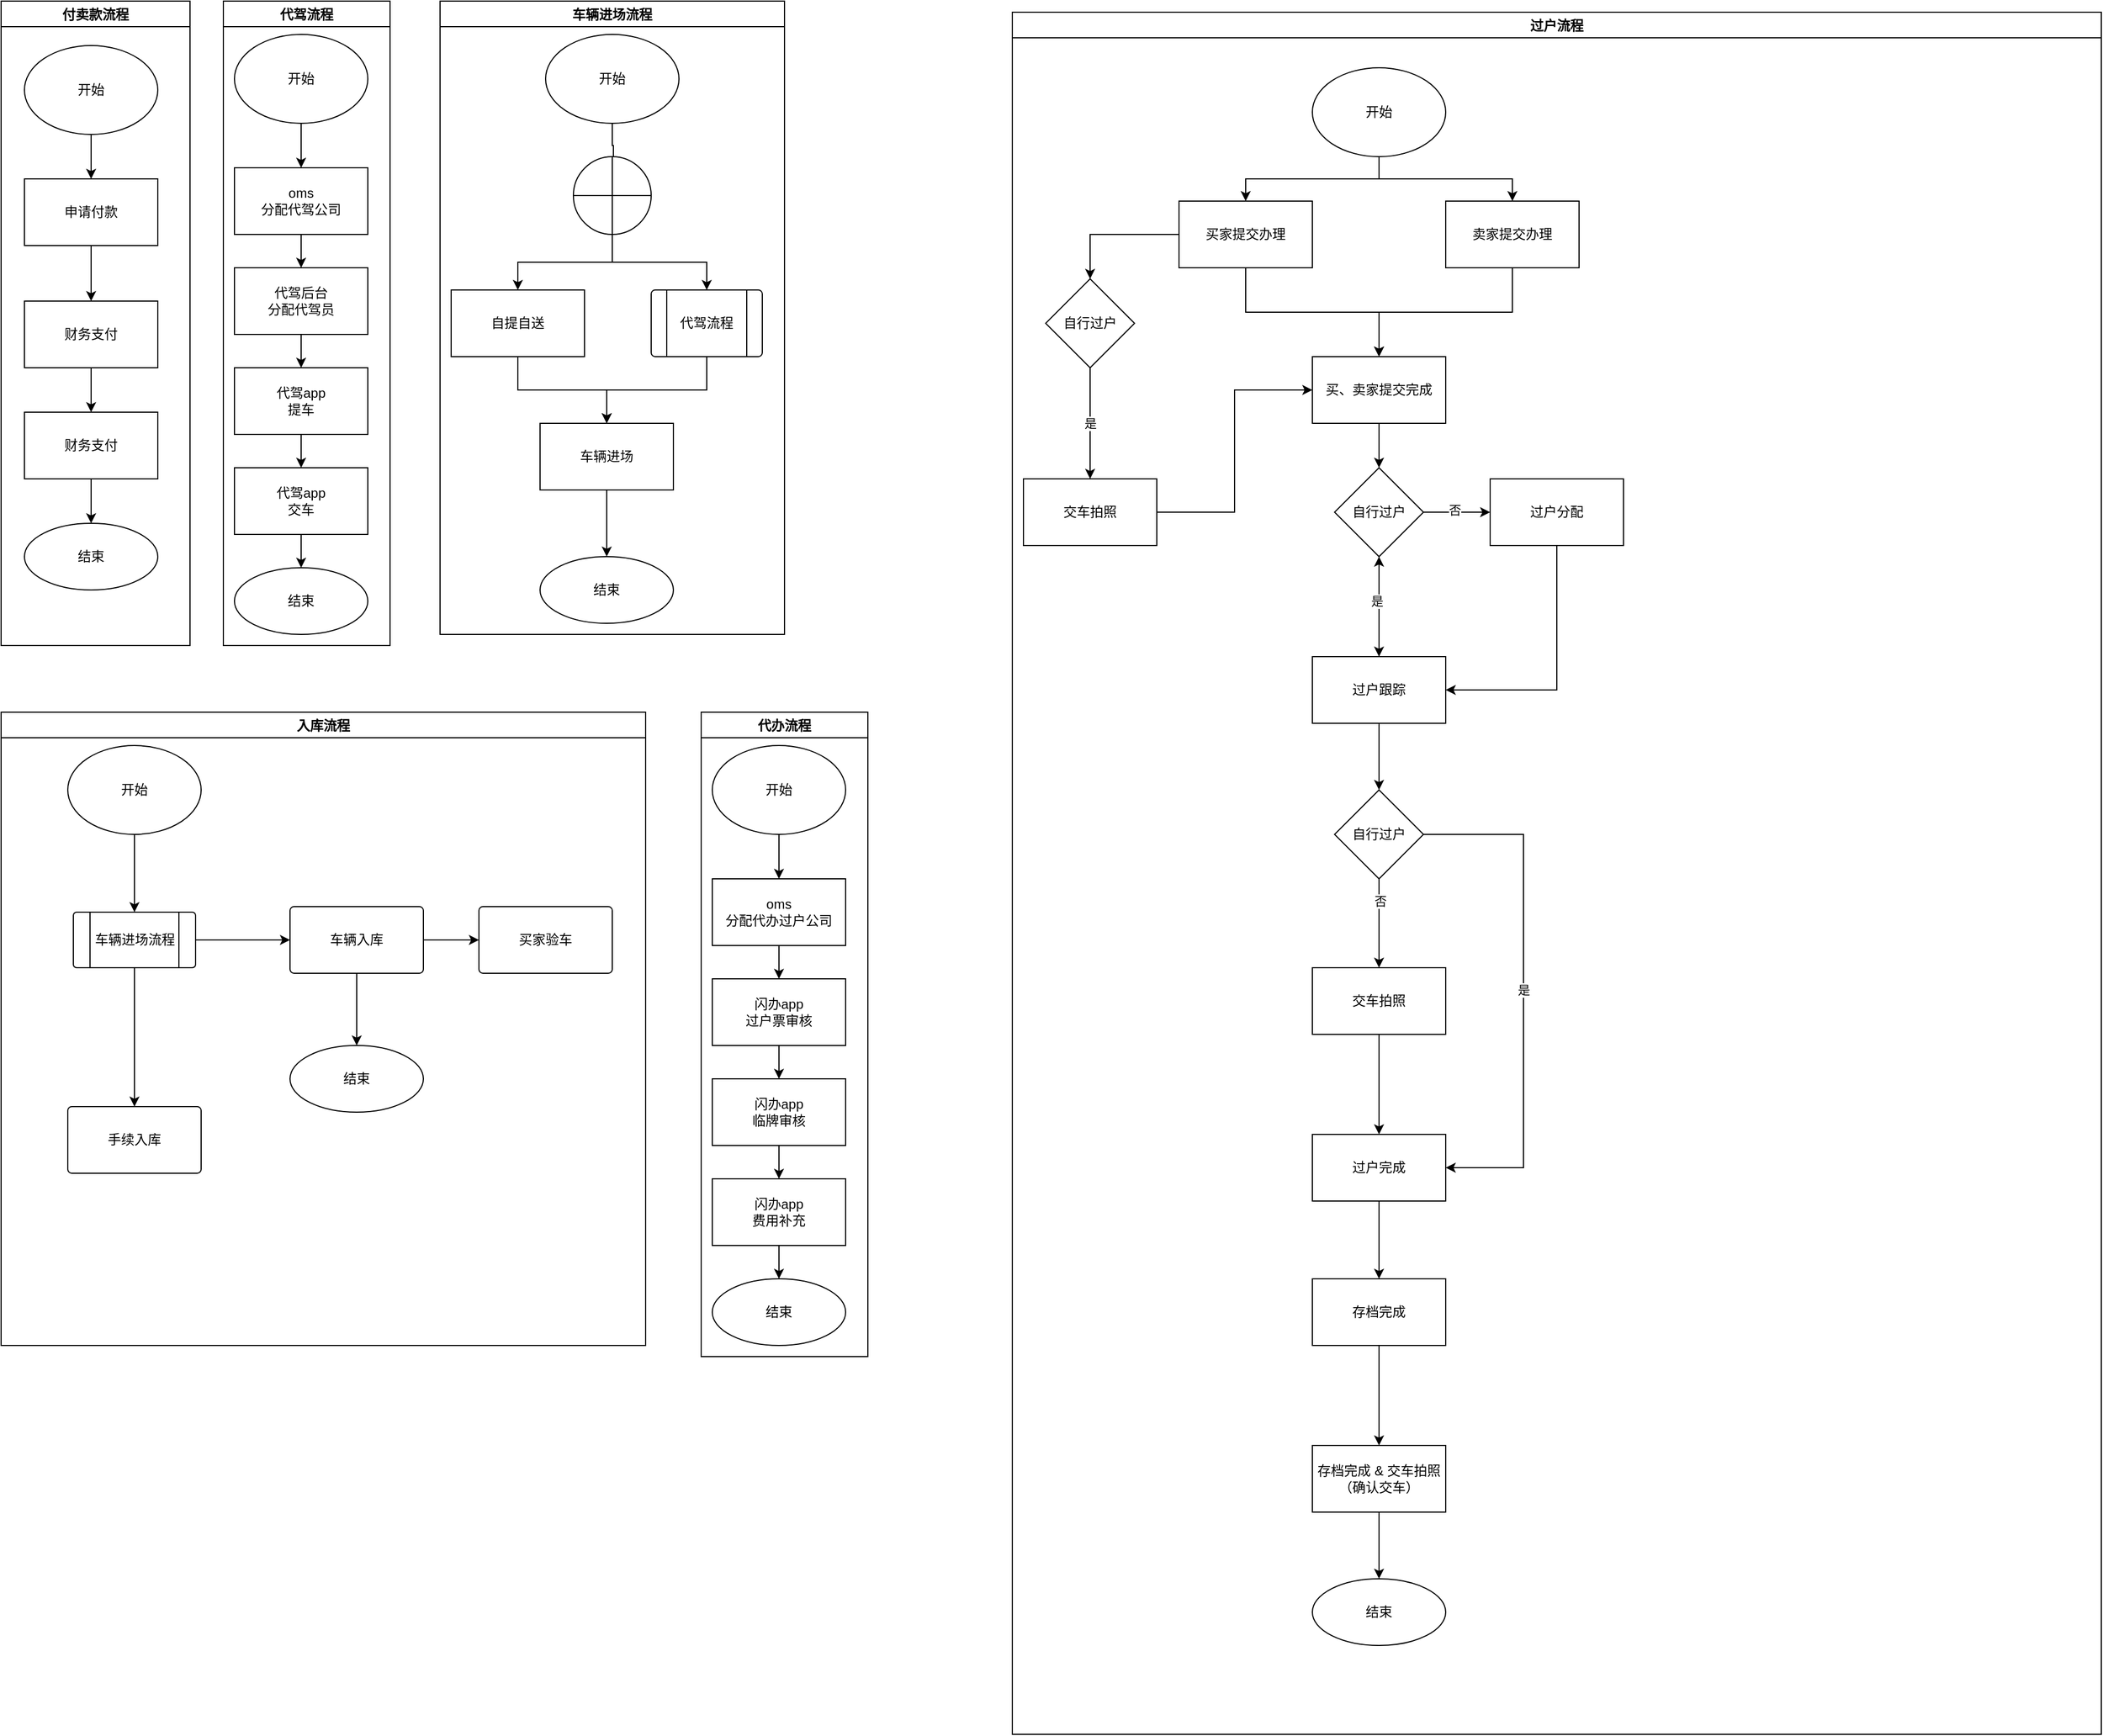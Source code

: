 <mxfile version="20.5.1" type="github">
  <diagram id="LMwuPY2iV8CUSOwi6vbU" name="Page-1">
    <mxGraphModel dx="1455" dy="942" grid="1" gridSize="10" guides="1" tooltips="1" connect="1" arrows="1" fold="1" page="1" pageScale="1" pageWidth="850" pageHeight="1100" math="0" shadow="0">
      <root>
        <mxCell id="0" />
        <mxCell id="1" parent="0" />
        <mxCell id="fwDDHEDy0muOu9YzreqG-1" value="付卖款流程" style="swimlane;" vertex="1" parent="1">
          <mxGeometry x="30" y="30" width="170" height="580" as="geometry" />
        </mxCell>
        <mxCell id="fwDDHEDy0muOu9YzreqG-6" style="edgeStyle=orthogonalEdgeStyle;rounded=0;orthogonalLoop=1;jettySize=auto;html=1;" edge="1" parent="fwDDHEDy0muOu9YzreqG-1" source="fwDDHEDy0muOu9YzreqG-2" target="fwDDHEDy0muOu9YzreqG-3">
          <mxGeometry relative="1" as="geometry" />
        </mxCell>
        <mxCell id="fwDDHEDy0muOu9YzreqG-2" value="开始" style="ellipse;whiteSpace=wrap;html=1;" vertex="1" parent="fwDDHEDy0muOu9YzreqG-1">
          <mxGeometry x="21" y="40" width="120" height="80" as="geometry" />
        </mxCell>
        <mxCell id="fwDDHEDy0muOu9YzreqG-7" style="edgeStyle=orthogonalEdgeStyle;rounded=0;orthogonalLoop=1;jettySize=auto;html=1;" edge="1" parent="fwDDHEDy0muOu9YzreqG-1" source="fwDDHEDy0muOu9YzreqG-3" target="fwDDHEDy0muOu9YzreqG-4">
          <mxGeometry relative="1" as="geometry" />
        </mxCell>
        <mxCell id="fwDDHEDy0muOu9YzreqG-3" value="申请付款" style="whiteSpace=wrap;html=1;" vertex="1" parent="fwDDHEDy0muOu9YzreqG-1">
          <mxGeometry x="21" y="160" width="120" height="60" as="geometry" />
        </mxCell>
        <mxCell id="fwDDHEDy0muOu9YzreqG-8" style="edgeStyle=orthogonalEdgeStyle;rounded=0;orthogonalLoop=1;jettySize=auto;html=1;" edge="1" parent="fwDDHEDy0muOu9YzreqG-1" source="fwDDHEDy0muOu9YzreqG-4" target="fwDDHEDy0muOu9YzreqG-5">
          <mxGeometry relative="1" as="geometry" />
        </mxCell>
        <mxCell id="fwDDHEDy0muOu9YzreqG-4" value="财务支付" style="whiteSpace=wrap;html=1;" vertex="1" parent="fwDDHEDy0muOu9YzreqG-1">
          <mxGeometry x="21" y="270" width="120" height="60" as="geometry" />
        </mxCell>
        <mxCell id="fwDDHEDy0muOu9YzreqG-10" value="" style="edgeStyle=orthogonalEdgeStyle;rounded=0;orthogonalLoop=1;jettySize=auto;html=1;" edge="1" parent="fwDDHEDy0muOu9YzreqG-1" source="fwDDHEDy0muOu9YzreqG-5" target="fwDDHEDy0muOu9YzreqG-9">
          <mxGeometry relative="1" as="geometry" />
        </mxCell>
        <mxCell id="fwDDHEDy0muOu9YzreqG-5" value="财务支付" style="whiteSpace=wrap;html=1;" vertex="1" parent="fwDDHEDy0muOu9YzreqG-1">
          <mxGeometry x="21" y="370" width="120" height="60" as="geometry" />
        </mxCell>
        <mxCell id="fwDDHEDy0muOu9YzreqG-9" value="结束" style="ellipse;whiteSpace=wrap;html=1;" vertex="1" parent="fwDDHEDy0muOu9YzreqG-1">
          <mxGeometry x="21" y="470" width="120" height="60" as="geometry" />
        </mxCell>
        <mxCell id="fwDDHEDy0muOu9YzreqG-11" value="代驾流程" style="swimlane;" vertex="1" parent="1">
          <mxGeometry x="230" y="30" width="150" height="580" as="geometry" />
        </mxCell>
        <mxCell id="fwDDHEDy0muOu9YzreqG-22" style="edgeStyle=orthogonalEdgeStyle;rounded=0;orthogonalLoop=1;jettySize=auto;html=1;entryX=0.5;entryY=0;entryDx=0;entryDy=0;" edge="1" parent="fwDDHEDy0muOu9YzreqG-11" source="fwDDHEDy0muOu9YzreqG-12" target="fwDDHEDy0muOu9YzreqG-13">
          <mxGeometry relative="1" as="geometry" />
        </mxCell>
        <mxCell id="fwDDHEDy0muOu9YzreqG-12" value="开始" style="ellipse;whiteSpace=wrap;html=1;" vertex="1" parent="fwDDHEDy0muOu9YzreqG-11">
          <mxGeometry x="10" y="30" width="120" height="80" as="geometry" />
        </mxCell>
        <mxCell id="fwDDHEDy0muOu9YzreqG-23" style="edgeStyle=orthogonalEdgeStyle;rounded=0;orthogonalLoop=1;jettySize=auto;html=1;" edge="1" parent="fwDDHEDy0muOu9YzreqG-11" source="fwDDHEDy0muOu9YzreqG-13" target="fwDDHEDy0muOu9YzreqG-14">
          <mxGeometry relative="1" as="geometry" />
        </mxCell>
        <mxCell id="fwDDHEDy0muOu9YzreqG-13" value="oms&lt;br&gt;&lt;div&gt;分配代驾公司&lt;/div&gt;" style="whiteSpace=wrap;html=1;" vertex="1" parent="fwDDHEDy0muOu9YzreqG-11">
          <mxGeometry x="10" y="150" width="120" height="60" as="geometry" />
        </mxCell>
        <mxCell id="fwDDHEDy0muOu9YzreqG-24" style="edgeStyle=orthogonalEdgeStyle;rounded=0;orthogonalLoop=1;jettySize=auto;html=1;" edge="1" parent="fwDDHEDy0muOu9YzreqG-11" source="fwDDHEDy0muOu9YzreqG-14" target="fwDDHEDy0muOu9YzreqG-15">
          <mxGeometry relative="1" as="geometry" />
        </mxCell>
        <mxCell id="fwDDHEDy0muOu9YzreqG-14" value="&lt;div&gt;代驾后台&lt;/div&gt;&lt;div&gt;分配代驾员&lt;br&gt;&lt;/div&gt;" style="whiteSpace=wrap;html=1;" vertex="1" parent="fwDDHEDy0muOu9YzreqG-11">
          <mxGeometry x="10" y="240" width="120" height="60" as="geometry" />
        </mxCell>
        <mxCell id="fwDDHEDy0muOu9YzreqG-25" style="edgeStyle=orthogonalEdgeStyle;rounded=0;orthogonalLoop=1;jettySize=auto;html=1;" edge="1" parent="fwDDHEDy0muOu9YzreqG-11" source="fwDDHEDy0muOu9YzreqG-15" target="fwDDHEDy0muOu9YzreqG-21">
          <mxGeometry relative="1" as="geometry" />
        </mxCell>
        <mxCell id="fwDDHEDy0muOu9YzreqG-15" value="&lt;div&gt;代驾app&lt;/div&gt;&lt;div&gt;提车&lt;br&gt;&lt;/div&gt;" style="whiteSpace=wrap;html=1;" vertex="1" parent="fwDDHEDy0muOu9YzreqG-11">
          <mxGeometry x="10" y="330" width="120" height="60" as="geometry" />
        </mxCell>
        <mxCell id="fwDDHEDy0muOu9YzreqG-21" value="&lt;div&gt;代驾app&lt;/div&gt;&lt;div&gt;交车&lt;br&gt;&lt;/div&gt;" style="whiteSpace=wrap;html=1;" vertex="1" parent="fwDDHEDy0muOu9YzreqG-11">
          <mxGeometry x="10" y="420" width="120" height="60" as="geometry" />
        </mxCell>
        <mxCell id="fwDDHEDy0muOu9YzreqG-26" value="结束" style="ellipse;whiteSpace=wrap;html=1;" vertex="1" parent="fwDDHEDy0muOu9YzreqG-11">
          <mxGeometry x="10" y="510" width="120" height="60" as="geometry" />
        </mxCell>
        <mxCell id="fwDDHEDy0muOu9YzreqG-27" value="" style="edgeStyle=orthogonalEdgeStyle;rounded=0;orthogonalLoop=1;jettySize=auto;html=1;" edge="1" parent="fwDDHEDy0muOu9YzreqG-11" source="fwDDHEDy0muOu9YzreqG-21" target="fwDDHEDy0muOu9YzreqG-26">
          <mxGeometry relative="1" as="geometry" />
        </mxCell>
        <mxCell id="fwDDHEDy0muOu9YzreqG-28" value="代办流程" style="swimlane;" vertex="1" parent="1">
          <mxGeometry x="660" y="670" width="150" height="580" as="geometry" />
        </mxCell>
        <mxCell id="fwDDHEDy0muOu9YzreqG-29" style="edgeStyle=orthogonalEdgeStyle;rounded=0;orthogonalLoop=1;jettySize=auto;html=1;entryX=0.5;entryY=0;entryDx=0;entryDy=0;" edge="1" parent="fwDDHEDy0muOu9YzreqG-28" source="fwDDHEDy0muOu9YzreqG-30" target="fwDDHEDy0muOu9YzreqG-32">
          <mxGeometry relative="1" as="geometry" />
        </mxCell>
        <mxCell id="fwDDHEDy0muOu9YzreqG-30" value="开始" style="ellipse;whiteSpace=wrap;html=1;" vertex="1" parent="fwDDHEDy0muOu9YzreqG-28">
          <mxGeometry x="10" y="30" width="120" height="80" as="geometry" />
        </mxCell>
        <mxCell id="fwDDHEDy0muOu9YzreqG-31" style="edgeStyle=orthogonalEdgeStyle;rounded=0;orthogonalLoop=1;jettySize=auto;html=1;" edge="1" parent="fwDDHEDy0muOu9YzreqG-28" source="fwDDHEDy0muOu9YzreqG-32" target="fwDDHEDy0muOu9YzreqG-34">
          <mxGeometry relative="1" as="geometry" />
        </mxCell>
        <mxCell id="fwDDHEDy0muOu9YzreqG-32" value="oms&lt;br&gt;&lt;div&gt;分配代办过户公司&lt;/div&gt;" style="whiteSpace=wrap;html=1;" vertex="1" parent="fwDDHEDy0muOu9YzreqG-28">
          <mxGeometry x="10" y="150" width="120" height="60" as="geometry" />
        </mxCell>
        <mxCell id="fwDDHEDy0muOu9YzreqG-33" style="edgeStyle=orthogonalEdgeStyle;rounded=0;orthogonalLoop=1;jettySize=auto;html=1;" edge="1" parent="fwDDHEDy0muOu9YzreqG-28" source="fwDDHEDy0muOu9YzreqG-34" target="fwDDHEDy0muOu9YzreqG-36">
          <mxGeometry relative="1" as="geometry" />
        </mxCell>
        <mxCell id="fwDDHEDy0muOu9YzreqG-34" value="&lt;div&gt;闪办app&lt;/div&gt;&lt;div&gt;过户票审核&lt;br&gt;&lt;/div&gt;" style="whiteSpace=wrap;html=1;" vertex="1" parent="fwDDHEDy0muOu9YzreqG-28">
          <mxGeometry x="10" y="240" width="120" height="60" as="geometry" />
        </mxCell>
        <mxCell id="fwDDHEDy0muOu9YzreqG-35" style="edgeStyle=orthogonalEdgeStyle;rounded=0;orthogonalLoop=1;jettySize=auto;html=1;" edge="1" parent="fwDDHEDy0muOu9YzreqG-28" source="fwDDHEDy0muOu9YzreqG-36" target="fwDDHEDy0muOu9YzreqG-37">
          <mxGeometry relative="1" as="geometry" />
        </mxCell>
        <mxCell id="fwDDHEDy0muOu9YzreqG-36" value="&lt;div&gt;闪办app&lt;/div&gt;&lt;div&gt;临牌审核&lt;br&gt;&lt;/div&gt;" style="whiteSpace=wrap;html=1;" vertex="1" parent="fwDDHEDy0muOu9YzreqG-28">
          <mxGeometry x="10" y="330" width="120" height="60" as="geometry" />
        </mxCell>
        <mxCell id="fwDDHEDy0muOu9YzreqG-37" value="&lt;div&gt;闪办app&lt;/div&gt;&lt;div&gt;费用补充&lt;br&gt;&lt;/div&gt;" style="whiteSpace=wrap;html=1;" vertex="1" parent="fwDDHEDy0muOu9YzreqG-28">
          <mxGeometry x="10" y="420" width="120" height="60" as="geometry" />
        </mxCell>
        <mxCell id="fwDDHEDy0muOu9YzreqG-38" value="结束" style="ellipse;whiteSpace=wrap;html=1;" vertex="1" parent="fwDDHEDy0muOu9YzreqG-28">
          <mxGeometry x="10" y="510" width="120" height="60" as="geometry" />
        </mxCell>
        <mxCell id="fwDDHEDy0muOu9YzreqG-39" value="" style="edgeStyle=orthogonalEdgeStyle;rounded=0;orthogonalLoop=1;jettySize=auto;html=1;" edge="1" parent="fwDDHEDy0muOu9YzreqG-28" source="fwDDHEDy0muOu9YzreqG-37" target="fwDDHEDy0muOu9YzreqG-38">
          <mxGeometry relative="1" as="geometry" />
        </mxCell>
        <mxCell id="fwDDHEDy0muOu9YzreqG-40" value="车辆进场流程" style="swimlane;" vertex="1" parent="1">
          <mxGeometry x="425" y="30" width="310" height="570" as="geometry" />
        </mxCell>
        <mxCell id="fwDDHEDy0muOu9YzreqG-45" style="edgeStyle=orthogonalEdgeStyle;rounded=0;orthogonalLoop=1;jettySize=auto;html=1;entryX=0.514;entryY=0.157;entryDx=0;entryDy=0;entryPerimeter=0;" edge="1" parent="fwDDHEDy0muOu9YzreqG-40" source="fwDDHEDy0muOu9YzreqG-43" target="fwDDHEDy0muOu9YzreqG-44">
          <mxGeometry relative="1" as="geometry" />
        </mxCell>
        <mxCell id="fwDDHEDy0muOu9YzreqG-43" value="开始" style="ellipse;whiteSpace=wrap;html=1;" vertex="1" parent="fwDDHEDy0muOu9YzreqG-40">
          <mxGeometry x="95" y="30" width="120" height="80" as="geometry" />
        </mxCell>
        <mxCell id="fwDDHEDy0muOu9YzreqG-47" style="edgeStyle=orthogonalEdgeStyle;rounded=0;orthogonalLoop=1;jettySize=auto;html=1;entryX=0.5;entryY=0;entryDx=0;entryDy=0;" edge="1" parent="fwDDHEDy0muOu9YzreqG-40" source="fwDDHEDy0muOu9YzreqG-44" target="fwDDHEDy0muOu9YzreqG-46">
          <mxGeometry relative="1" as="geometry" />
        </mxCell>
        <mxCell id="fwDDHEDy0muOu9YzreqG-49" style="edgeStyle=orthogonalEdgeStyle;rounded=0;orthogonalLoop=1;jettySize=auto;html=1;" edge="1" parent="fwDDHEDy0muOu9YzreqG-40" source="fwDDHEDy0muOu9YzreqG-44" target="fwDDHEDy0muOu9YzreqG-48">
          <mxGeometry relative="1" as="geometry" />
        </mxCell>
        <mxCell id="fwDDHEDy0muOu9YzreqG-44" value="" style="verticalLabelPosition=bottom;verticalAlign=top;html=1;shape=mxgraph.flowchart.summing_function;" vertex="1" parent="fwDDHEDy0muOu9YzreqG-40">
          <mxGeometry x="120" y="140" width="70" height="70" as="geometry" />
        </mxCell>
        <mxCell id="fwDDHEDy0muOu9YzreqG-51" style="edgeStyle=orthogonalEdgeStyle;rounded=0;orthogonalLoop=1;jettySize=auto;html=1;" edge="1" parent="fwDDHEDy0muOu9YzreqG-40" source="fwDDHEDy0muOu9YzreqG-46" target="fwDDHEDy0muOu9YzreqG-50">
          <mxGeometry relative="1" as="geometry" />
        </mxCell>
        <mxCell id="fwDDHEDy0muOu9YzreqG-46" value="自提自送" style="whiteSpace=wrap;html=1;verticalAlign=middle;" vertex="1" parent="fwDDHEDy0muOu9YzreqG-40">
          <mxGeometry x="10" y="260" width="120" height="60" as="geometry" />
        </mxCell>
        <mxCell id="fwDDHEDy0muOu9YzreqG-52" style="edgeStyle=orthogonalEdgeStyle;rounded=0;orthogonalLoop=1;jettySize=auto;html=1;" edge="1" parent="fwDDHEDy0muOu9YzreqG-40" source="fwDDHEDy0muOu9YzreqG-48" target="fwDDHEDy0muOu9YzreqG-50">
          <mxGeometry relative="1" as="geometry" />
        </mxCell>
        <mxCell id="fwDDHEDy0muOu9YzreqG-48" value="代驾流程" style="verticalLabelPosition=middle;verticalAlign=middle;html=1;shape=process;whiteSpace=wrap;rounded=1;size=0.14;arcSize=6;labelPosition=center;align=center;" vertex="1" parent="fwDDHEDy0muOu9YzreqG-40">
          <mxGeometry x="190" y="260" width="100" height="60" as="geometry" />
        </mxCell>
        <mxCell id="fwDDHEDy0muOu9YzreqG-54" style="edgeStyle=orthogonalEdgeStyle;rounded=0;orthogonalLoop=1;jettySize=auto;html=1;" edge="1" parent="fwDDHEDy0muOu9YzreqG-40" source="fwDDHEDy0muOu9YzreqG-50" target="fwDDHEDy0muOu9YzreqG-53">
          <mxGeometry relative="1" as="geometry" />
        </mxCell>
        <mxCell id="fwDDHEDy0muOu9YzreqG-50" value="车辆进场" style="whiteSpace=wrap;html=1;" vertex="1" parent="fwDDHEDy0muOu9YzreqG-40">
          <mxGeometry x="90" y="380" width="120" height="60" as="geometry" />
        </mxCell>
        <mxCell id="fwDDHEDy0muOu9YzreqG-53" value="结束" style="ellipse;whiteSpace=wrap;html=1;" vertex="1" parent="fwDDHEDy0muOu9YzreqG-40">
          <mxGeometry x="90" y="500" width="120" height="60" as="geometry" />
        </mxCell>
        <mxCell id="fwDDHEDy0muOu9YzreqG-55" value="入库流程" style="swimlane;" vertex="1" parent="1">
          <mxGeometry x="30" y="670" width="580" height="570" as="geometry" />
        </mxCell>
        <mxCell id="fwDDHEDy0muOu9YzreqG-58" style="edgeStyle=orthogonalEdgeStyle;rounded=0;orthogonalLoop=1;jettySize=auto;html=1;" edge="1" parent="fwDDHEDy0muOu9YzreqG-55" source="fwDDHEDy0muOu9YzreqG-56" target="fwDDHEDy0muOu9YzreqG-57">
          <mxGeometry relative="1" as="geometry" />
        </mxCell>
        <mxCell id="fwDDHEDy0muOu9YzreqG-56" value="开始" style="ellipse;whiteSpace=wrap;html=1;" vertex="1" parent="fwDDHEDy0muOu9YzreqG-55">
          <mxGeometry x="60" y="30" width="120" height="80" as="geometry" />
        </mxCell>
        <mxCell id="fwDDHEDy0muOu9YzreqG-57" value="车辆进场流程" style="verticalLabelPosition=middle;verticalAlign=middle;html=1;shape=process;whiteSpace=wrap;rounded=1;size=0.14;arcSize=6;labelPosition=center;align=center;" vertex="1" parent="fwDDHEDy0muOu9YzreqG-55">
          <mxGeometry x="65" y="180" width="110" height="50" as="geometry" />
        </mxCell>
        <mxCell id="fwDDHEDy0muOu9YzreqG-69" value="结束" style="ellipse;whiteSpace=wrap;html=1;rounded=1;arcSize=6;" vertex="1" parent="fwDDHEDy0muOu9YzreqG-55">
          <mxGeometry x="260" y="300" width="120" height="60" as="geometry" />
        </mxCell>
        <mxCell id="fwDDHEDy0muOu9YzreqG-59" value="手续入库" style="whiteSpace=wrap;html=1;rounded=1;arcSize=6;" vertex="1" parent="fwDDHEDy0muOu9YzreqG-55">
          <mxGeometry x="60" y="355" width="120" height="60" as="geometry" />
        </mxCell>
        <mxCell id="fwDDHEDy0muOu9YzreqG-60" value="" style="edgeStyle=orthogonalEdgeStyle;rounded=0;orthogonalLoop=1;jettySize=auto;html=1;" edge="1" parent="fwDDHEDy0muOu9YzreqG-55" source="fwDDHEDy0muOu9YzreqG-57" target="fwDDHEDy0muOu9YzreqG-59">
          <mxGeometry relative="1" as="geometry" />
        </mxCell>
        <mxCell id="fwDDHEDy0muOu9YzreqG-61" value="车辆入库" style="whiteSpace=wrap;html=1;rounded=1;arcSize=6;" vertex="1" parent="fwDDHEDy0muOu9YzreqG-55">
          <mxGeometry x="260" y="175" width="120" height="60" as="geometry" />
        </mxCell>
        <mxCell id="fwDDHEDy0muOu9YzreqG-62" value="" style="edgeStyle=orthogonalEdgeStyle;rounded=0;orthogonalLoop=1;jettySize=auto;html=1;" edge="1" parent="fwDDHEDy0muOu9YzreqG-55" source="fwDDHEDy0muOu9YzreqG-57" target="fwDDHEDy0muOu9YzreqG-61">
          <mxGeometry relative="1" as="geometry" />
        </mxCell>
        <mxCell id="fwDDHEDy0muOu9YzreqG-70" style="edgeStyle=orthogonalEdgeStyle;rounded=0;orthogonalLoop=1;jettySize=auto;html=1;entryX=0.5;entryY=0;entryDx=0;entryDy=0;" edge="1" parent="fwDDHEDy0muOu9YzreqG-55" source="fwDDHEDy0muOu9YzreqG-61" target="fwDDHEDy0muOu9YzreqG-69">
          <mxGeometry relative="1" as="geometry" />
        </mxCell>
        <mxCell id="fwDDHEDy0muOu9YzreqG-63" value="买家验车" style="whiteSpace=wrap;html=1;rounded=1;arcSize=6;" vertex="1" parent="fwDDHEDy0muOu9YzreqG-55">
          <mxGeometry x="430" y="175" width="120" height="60" as="geometry" />
        </mxCell>
        <mxCell id="fwDDHEDy0muOu9YzreqG-64" value="" style="edgeStyle=orthogonalEdgeStyle;rounded=0;orthogonalLoop=1;jettySize=auto;html=1;" edge="1" parent="fwDDHEDy0muOu9YzreqG-55" source="fwDDHEDy0muOu9YzreqG-61" target="fwDDHEDy0muOu9YzreqG-63">
          <mxGeometry relative="1" as="geometry" />
        </mxCell>
        <mxCell id="fwDDHEDy0muOu9YzreqG-71" value="过户流程" style="swimlane;" vertex="1" parent="1">
          <mxGeometry x="940" y="40" width="980" height="1550" as="geometry" />
        </mxCell>
        <mxCell id="fwDDHEDy0muOu9YzreqG-72" value="开始" style="ellipse;whiteSpace=wrap;html=1;" vertex="1" parent="fwDDHEDy0muOu9YzreqG-71">
          <mxGeometry x="270" y="50" width="120" height="80" as="geometry" />
        </mxCell>
        <mxCell id="fwDDHEDy0muOu9YzreqG-73" value="买家提交办理" style="whiteSpace=wrap;html=1;" vertex="1" parent="fwDDHEDy0muOu9YzreqG-71">
          <mxGeometry x="150" y="170" width="120" height="60" as="geometry" />
        </mxCell>
        <mxCell id="fwDDHEDy0muOu9YzreqG-74" value="" style="edgeStyle=orthogonalEdgeStyle;rounded=0;orthogonalLoop=1;jettySize=auto;html=1;" edge="1" parent="fwDDHEDy0muOu9YzreqG-71" source="fwDDHEDy0muOu9YzreqG-72" target="fwDDHEDy0muOu9YzreqG-73">
          <mxGeometry relative="1" as="geometry" />
        </mxCell>
        <mxCell id="fwDDHEDy0muOu9YzreqG-79" style="edgeStyle=orthogonalEdgeStyle;rounded=0;orthogonalLoop=1;jettySize=auto;html=1;entryX=0.5;entryY=0;entryDx=0;entryDy=0;" edge="1" parent="fwDDHEDy0muOu9YzreqG-71" source="fwDDHEDy0muOu9YzreqG-75" target="fwDDHEDy0muOu9YzreqG-77">
          <mxGeometry relative="1" as="geometry" />
        </mxCell>
        <mxCell id="fwDDHEDy0muOu9YzreqG-75" value="卖家提交办理" style="whiteSpace=wrap;html=1;" vertex="1" parent="fwDDHEDy0muOu9YzreqG-71">
          <mxGeometry x="390" y="170" width="120" height="60" as="geometry" />
        </mxCell>
        <mxCell id="fwDDHEDy0muOu9YzreqG-76" value="" style="edgeStyle=orthogonalEdgeStyle;rounded=0;orthogonalLoop=1;jettySize=auto;html=1;" edge="1" parent="fwDDHEDy0muOu9YzreqG-71" source="fwDDHEDy0muOu9YzreqG-72" target="fwDDHEDy0muOu9YzreqG-75">
          <mxGeometry relative="1" as="geometry" />
        </mxCell>
        <mxCell id="fwDDHEDy0muOu9YzreqG-77" value="买、卖家提交完成" style="whiteSpace=wrap;html=1;" vertex="1" parent="fwDDHEDy0muOu9YzreqG-71">
          <mxGeometry x="270" y="310" width="120" height="60" as="geometry" />
        </mxCell>
        <mxCell id="fwDDHEDy0muOu9YzreqG-78" value="" style="edgeStyle=orthogonalEdgeStyle;rounded=0;orthogonalLoop=1;jettySize=auto;html=1;" edge="1" parent="fwDDHEDy0muOu9YzreqG-71" source="fwDDHEDy0muOu9YzreqG-73" target="fwDDHEDy0muOu9YzreqG-77">
          <mxGeometry relative="1" as="geometry" />
        </mxCell>
        <mxCell id="fwDDHEDy0muOu9YzreqG-80" value="自行过户" style="rhombus;whiteSpace=wrap;html=1;" vertex="1" parent="fwDDHEDy0muOu9YzreqG-71">
          <mxGeometry x="30" y="240" width="80" height="80" as="geometry" />
        </mxCell>
        <mxCell id="fwDDHEDy0muOu9YzreqG-81" value="" style="edgeStyle=orthogonalEdgeStyle;rounded=0;orthogonalLoop=1;jettySize=auto;html=1;" edge="1" parent="fwDDHEDy0muOu9YzreqG-71" source="fwDDHEDy0muOu9YzreqG-73" target="fwDDHEDy0muOu9YzreqG-80">
          <mxGeometry relative="1" as="geometry" />
        </mxCell>
        <mxCell id="fwDDHEDy0muOu9YzreqG-109" style="edgeStyle=orthogonalEdgeStyle;rounded=0;orthogonalLoop=1;jettySize=auto;html=1;entryX=0;entryY=0.5;entryDx=0;entryDy=0;" edge="1" parent="fwDDHEDy0muOu9YzreqG-71" source="fwDDHEDy0muOu9YzreqG-82" target="fwDDHEDy0muOu9YzreqG-77">
          <mxGeometry relative="1" as="geometry" />
        </mxCell>
        <mxCell id="fwDDHEDy0muOu9YzreqG-82" value="交车拍照" style="whiteSpace=wrap;html=1;" vertex="1" parent="fwDDHEDy0muOu9YzreqG-71">
          <mxGeometry x="10" y="420" width="120" height="60" as="geometry" />
        </mxCell>
        <mxCell id="fwDDHEDy0muOu9YzreqG-83" value="是" style="edgeStyle=orthogonalEdgeStyle;rounded=0;orthogonalLoop=1;jettySize=auto;html=1;" edge="1" parent="fwDDHEDy0muOu9YzreqG-71" source="fwDDHEDy0muOu9YzreqG-80" target="fwDDHEDy0muOu9YzreqG-82">
          <mxGeometry relative="1" as="geometry" />
        </mxCell>
        <mxCell id="fwDDHEDy0muOu9YzreqG-96" style="edgeStyle=orthogonalEdgeStyle;rounded=0;orthogonalLoop=1;jettySize=auto;html=1;entryX=0.5;entryY=0;entryDx=0;entryDy=0;" edge="1" parent="fwDDHEDy0muOu9YzreqG-71" source="fwDDHEDy0muOu9YzreqG-86" target="fwDDHEDy0muOu9YzreqG-95">
          <mxGeometry relative="1" as="geometry" />
        </mxCell>
        <mxCell id="fwDDHEDy0muOu9YzreqG-86" value="过户跟踪" style="whiteSpace=wrap;html=1;" vertex="1" parent="fwDDHEDy0muOu9YzreqG-71">
          <mxGeometry x="270" y="580" width="120" height="60" as="geometry" />
        </mxCell>
        <mxCell id="fwDDHEDy0muOu9YzreqG-84" value="自行过户" style="rhombus;whiteSpace=wrap;html=1;" vertex="1" parent="fwDDHEDy0muOu9YzreqG-71">
          <mxGeometry x="290" y="410" width="80" height="80" as="geometry" />
        </mxCell>
        <mxCell id="fwDDHEDy0muOu9YzreqG-85" value="" style="edgeStyle=orthogonalEdgeStyle;rounded=0;orthogonalLoop=1;jettySize=auto;html=1;" edge="1" parent="fwDDHEDy0muOu9YzreqG-71" source="fwDDHEDy0muOu9YzreqG-77" target="fwDDHEDy0muOu9YzreqG-84">
          <mxGeometry relative="1" as="geometry" />
        </mxCell>
        <mxCell id="fwDDHEDy0muOu9YzreqG-87" value="" style="edgeStyle=orthogonalEdgeStyle;rounded=0;orthogonalLoop=1;jettySize=auto;html=1;" edge="1" parent="fwDDHEDy0muOu9YzreqG-71" source="fwDDHEDy0muOu9YzreqG-84" target="fwDDHEDy0muOu9YzreqG-86">
          <mxGeometry relative="1" as="geometry" />
        </mxCell>
        <mxCell id="fwDDHEDy0muOu9YzreqG-88" value="" style="edgeStyle=orthogonalEdgeStyle;rounded=0;orthogonalLoop=1;jettySize=auto;html=1;" edge="1" parent="fwDDHEDy0muOu9YzreqG-71" source="fwDDHEDy0muOu9YzreqG-86" target="fwDDHEDy0muOu9YzreqG-84">
          <mxGeometry relative="1" as="geometry" />
        </mxCell>
        <mxCell id="fwDDHEDy0muOu9YzreqG-89" value="是" style="edgeLabel;html=1;align=center;verticalAlign=middle;resizable=0;points=[];" vertex="1" connectable="0" parent="fwDDHEDy0muOu9YzreqG-88">
          <mxGeometry x="0.121" y="2" relative="1" as="geometry">
            <mxPoint as="offset" />
          </mxGeometry>
        </mxCell>
        <mxCell id="fwDDHEDy0muOu9YzreqG-90" value="过户分配" style="whiteSpace=wrap;html=1;" vertex="1" parent="fwDDHEDy0muOu9YzreqG-71">
          <mxGeometry x="430" y="420" width="120" height="60" as="geometry" />
        </mxCell>
        <mxCell id="fwDDHEDy0muOu9YzreqG-91" value="" style="edgeStyle=orthogonalEdgeStyle;rounded=0;orthogonalLoop=1;jettySize=auto;html=1;" edge="1" parent="fwDDHEDy0muOu9YzreqG-71" source="fwDDHEDy0muOu9YzreqG-84" target="fwDDHEDy0muOu9YzreqG-90">
          <mxGeometry relative="1" as="geometry" />
        </mxCell>
        <mxCell id="fwDDHEDy0muOu9YzreqG-92" value="否" style="edgeLabel;html=1;align=center;verticalAlign=middle;resizable=0;points=[];" vertex="1" connectable="0" parent="fwDDHEDy0muOu9YzreqG-91">
          <mxGeometry x="-0.09" y="2" relative="1" as="geometry">
            <mxPoint as="offset" />
          </mxGeometry>
        </mxCell>
        <mxCell id="fwDDHEDy0muOu9YzreqG-94" style="edgeStyle=orthogonalEdgeStyle;rounded=0;orthogonalLoop=1;jettySize=auto;html=1;entryX=1;entryY=0.5;entryDx=0;entryDy=0;exitX=0.5;exitY=1;exitDx=0;exitDy=0;" edge="1" parent="fwDDHEDy0muOu9YzreqG-71" source="fwDDHEDy0muOu9YzreqG-90" target="fwDDHEDy0muOu9YzreqG-86">
          <mxGeometry relative="1" as="geometry">
            <Array as="points">
              <mxPoint x="490" y="610" />
            </Array>
          </mxGeometry>
        </mxCell>
        <mxCell id="fwDDHEDy0muOu9YzreqG-102" value="是" style="edgeStyle=orthogonalEdgeStyle;rounded=0;orthogonalLoop=1;jettySize=auto;html=1;entryX=1;entryY=0.5;entryDx=0;entryDy=0;" edge="1" parent="fwDDHEDy0muOu9YzreqG-71" source="fwDDHEDy0muOu9YzreqG-95" target="fwDDHEDy0muOu9YzreqG-100">
          <mxGeometry relative="1" as="geometry">
            <Array as="points">
              <mxPoint x="460" y="740" />
              <mxPoint x="460" y="1040" />
            </Array>
          </mxGeometry>
        </mxCell>
        <mxCell id="fwDDHEDy0muOu9YzreqG-95" value="自行过户" style="rhombus;whiteSpace=wrap;html=1;" vertex="1" parent="fwDDHEDy0muOu9YzreqG-71">
          <mxGeometry x="290" y="700" width="80" height="80" as="geometry" />
        </mxCell>
        <mxCell id="fwDDHEDy0muOu9YzreqG-100" value="过户完成" style="whiteSpace=wrap;html=1;" vertex="1" parent="fwDDHEDy0muOu9YzreqG-71">
          <mxGeometry x="270" y="1010" width="120" height="60" as="geometry" />
        </mxCell>
        <mxCell id="fwDDHEDy0muOu9YzreqG-97" value="交车拍照" style="whiteSpace=wrap;html=1;" vertex="1" parent="fwDDHEDy0muOu9YzreqG-71">
          <mxGeometry x="270" y="860" width="120" height="60" as="geometry" />
        </mxCell>
        <mxCell id="fwDDHEDy0muOu9YzreqG-98" value="" style="edgeStyle=orthogonalEdgeStyle;rounded=0;orthogonalLoop=1;jettySize=auto;html=1;" edge="1" parent="fwDDHEDy0muOu9YzreqG-71" source="fwDDHEDy0muOu9YzreqG-95" target="fwDDHEDy0muOu9YzreqG-97">
          <mxGeometry relative="1" as="geometry" />
        </mxCell>
        <mxCell id="fwDDHEDy0muOu9YzreqG-99" value="否" style="edgeLabel;html=1;align=center;verticalAlign=middle;resizable=0;points=[];" vertex="1" connectable="0" parent="fwDDHEDy0muOu9YzreqG-98">
          <mxGeometry x="-0.497" y="1" relative="1" as="geometry">
            <mxPoint as="offset" />
          </mxGeometry>
        </mxCell>
        <mxCell id="fwDDHEDy0muOu9YzreqG-101" value="" style="edgeStyle=orthogonalEdgeStyle;rounded=0;orthogonalLoop=1;jettySize=auto;html=1;" edge="1" parent="fwDDHEDy0muOu9YzreqG-71" source="fwDDHEDy0muOu9YzreqG-97" target="fwDDHEDy0muOu9YzreqG-100">
          <mxGeometry relative="1" as="geometry" />
        </mxCell>
        <mxCell id="fwDDHEDy0muOu9YzreqG-103" value="存档完成" style="whiteSpace=wrap;html=1;" vertex="1" parent="fwDDHEDy0muOu9YzreqG-71">
          <mxGeometry x="270" y="1140" width="120" height="60" as="geometry" />
        </mxCell>
        <mxCell id="fwDDHEDy0muOu9YzreqG-104" value="" style="edgeStyle=orthogonalEdgeStyle;rounded=0;orthogonalLoop=1;jettySize=auto;html=1;" edge="1" parent="fwDDHEDy0muOu9YzreqG-71" source="fwDDHEDy0muOu9YzreqG-100" target="fwDDHEDy0muOu9YzreqG-103">
          <mxGeometry relative="1" as="geometry" />
        </mxCell>
        <mxCell id="fwDDHEDy0muOu9YzreqG-105" value="&lt;div&gt;存档完成 &amp;amp; 交车拍照（确认交车）&lt;/div&gt;" style="whiteSpace=wrap;html=1;" vertex="1" parent="fwDDHEDy0muOu9YzreqG-71">
          <mxGeometry x="270" y="1290" width="120" height="60" as="geometry" />
        </mxCell>
        <mxCell id="fwDDHEDy0muOu9YzreqG-106" value="" style="edgeStyle=orthogonalEdgeStyle;rounded=0;orthogonalLoop=1;jettySize=auto;html=1;" edge="1" parent="fwDDHEDy0muOu9YzreqG-71" source="fwDDHEDy0muOu9YzreqG-103" target="fwDDHEDy0muOu9YzreqG-105">
          <mxGeometry relative="1" as="geometry" />
        </mxCell>
        <mxCell id="fwDDHEDy0muOu9YzreqG-107" value="结束" style="ellipse;whiteSpace=wrap;html=1;" vertex="1" parent="fwDDHEDy0muOu9YzreqG-71">
          <mxGeometry x="270" y="1410" width="120" height="60" as="geometry" />
        </mxCell>
        <mxCell id="fwDDHEDy0muOu9YzreqG-108" value="" style="edgeStyle=orthogonalEdgeStyle;rounded=0;orthogonalLoop=1;jettySize=auto;html=1;" edge="1" parent="fwDDHEDy0muOu9YzreqG-71" source="fwDDHEDy0muOu9YzreqG-105" target="fwDDHEDy0muOu9YzreqG-107">
          <mxGeometry relative="1" as="geometry" />
        </mxCell>
      </root>
    </mxGraphModel>
  </diagram>
</mxfile>
